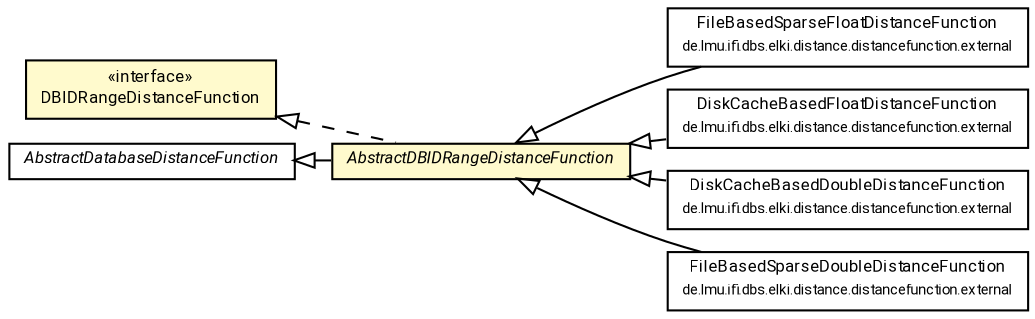#!/usr/local/bin/dot
#
# Class diagram 
# Generated by UMLGraph version R5_7_2-60-g0e99a6 (http://www.spinellis.gr/umlgraph/)
#

digraph G {
	graph [fontnames="svg"]
	edge [fontname="Roboto",fontsize=7,labelfontname="Roboto",labelfontsize=7,color="black"];
	node [fontname="Roboto",fontcolor="black",fontsize=8,shape=plaintext,margin=0,width=0,height=0];
	nodesep=0.15;
	ranksep=0.25;
	rankdir=LR;
	// de.lmu.ifi.dbs.elki.distance.distancefunction.DBIDRangeDistanceFunction
	c937614 [label=<<table title="de.lmu.ifi.dbs.elki.distance.distancefunction.DBIDRangeDistanceFunction" border="0" cellborder="1" cellspacing="0" cellpadding="2" bgcolor="LemonChiffon" href="DBIDRangeDistanceFunction.html" target="_parent">
		<tr><td><table border="0" cellspacing="0" cellpadding="1">
		<tr><td align="center" balign="center"> &#171;interface&#187; </td></tr>
		<tr><td align="center" balign="center"> <font face="Roboto">DBIDRangeDistanceFunction</font> </td></tr>
		</table></td></tr>
		</table>>, URL="DBIDRangeDistanceFunction.html"];
	// de.lmu.ifi.dbs.elki.distance.distancefunction.AbstractDBIDRangeDistanceFunction
	c938250 [label=<<table title="de.lmu.ifi.dbs.elki.distance.distancefunction.AbstractDBIDRangeDistanceFunction" border="0" cellborder="1" cellspacing="0" cellpadding="2" bgcolor="lemonChiffon" href="AbstractDBIDRangeDistanceFunction.html" target="_parent">
		<tr><td><table border="0" cellspacing="0" cellpadding="1">
		<tr><td align="center" balign="center"> <font face="Roboto"><i>AbstractDBIDRangeDistanceFunction</i></font> </td></tr>
		</table></td></tr>
		</table>>, URL="AbstractDBIDRangeDistanceFunction.html"];
	// de.lmu.ifi.dbs.elki.distance.distancefunction.AbstractDatabaseDistanceFunction<O>
	c938253 [label=<<table title="de.lmu.ifi.dbs.elki.distance.distancefunction.AbstractDatabaseDistanceFunction" border="0" cellborder="1" cellspacing="0" cellpadding="2" href="AbstractDatabaseDistanceFunction.html" target="_parent">
		<tr><td><table border="0" cellspacing="0" cellpadding="1">
		<tr><td align="center" balign="center"> <font face="Roboto"><i>AbstractDatabaseDistanceFunction</i></font> </td></tr>
		</table></td></tr>
		</table>>, URL="AbstractDatabaseDistanceFunction.html"];
	// de.lmu.ifi.dbs.elki.distance.distancefunction.external.FileBasedSparseFloatDistanceFunction
	c939192 [label=<<table title="de.lmu.ifi.dbs.elki.distance.distancefunction.external.FileBasedSparseFloatDistanceFunction" border="0" cellborder="1" cellspacing="0" cellpadding="2" href="external/FileBasedSparseFloatDistanceFunction.html" target="_parent">
		<tr><td><table border="0" cellspacing="0" cellpadding="1">
		<tr><td align="center" balign="center"> <font face="Roboto">FileBasedSparseFloatDistanceFunction</font> </td></tr>
		<tr><td align="center" balign="center"> <font face="Roboto" point-size="7.0">de.lmu.ifi.dbs.elki.distance.distancefunction.external</font> </td></tr>
		</table></td></tr>
		</table>>, URL="external/FileBasedSparseFloatDistanceFunction.html"];
	// de.lmu.ifi.dbs.elki.distance.distancefunction.external.DiskCacheBasedFloatDistanceFunction
	c939197 [label=<<table title="de.lmu.ifi.dbs.elki.distance.distancefunction.external.DiskCacheBasedFloatDistanceFunction" border="0" cellborder="1" cellspacing="0" cellpadding="2" href="external/DiskCacheBasedFloatDistanceFunction.html" target="_parent">
		<tr><td><table border="0" cellspacing="0" cellpadding="1">
		<tr><td align="center" balign="center"> <font face="Roboto">DiskCacheBasedFloatDistanceFunction</font> </td></tr>
		<tr><td align="center" balign="center"> <font face="Roboto" point-size="7.0">de.lmu.ifi.dbs.elki.distance.distancefunction.external</font> </td></tr>
		</table></td></tr>
		</table>>, URL="external/DiskCacheBasedFloatDistanceFunction.html"];
	// de.lmu.ifi.dbs.elki.distance.distancefunction.external.DiskCacheBasedDoubleDistanceFunction
	c939199 [label=<<table title="de.lmu.ifi.dbs.elki.distance.distancefunction.external.DiskCacheBasedDoubleDistanceFunction" border="0" cellborder="1" cellspacing="0" cellpadding="2" href="external/DiskCacheBasedDoubleDistanceFunction.html" target="_parent">
		<tr><td><table border="0" cellspacing="0" cellpadding="1">
		<tr><td align="center" balign="center"> <font face="Roboto">DiskCacheBasedDoubleDistanceFunction</font> </td></tr>
		<tr><td align="center" balign="center"> <font face="Roboto" point-size="7.0">de.lmu.ifi.dbs.elki.distance.distancefunction.external</font> </td></tr>
		</table></td></tr>
		</table>>, URL="external/DiskCacheBasedDoubleDistanceFunction.html"];
	// de.lmu.ifi.dbs.elki.distance.distancefunction.external.FileBasedSparseDoubleDistanceFunction
	c939201 [label=<<table title="de.lmu.ifi.dbs.elki.distance.distancefunction.external.FileBasedSparseDoubleDistanceFunction" border="0" cellborder="1" cellspacing="0" cellpadding="2" href="external/FileBasedSparseDoubleDistanceFunction.html" target="_parent">
		<tr><td><table border="0" cellspacing="0" cellpadding="1">
		<tr><td align="center" balign="center"> <font face="Roboto">FileBasedSparseDoubleDistanceFunction</font> </td></tr>
		<tr><td align="center" balign="center"> <font face="Roboto" point-size="7.0">de.lmu.ifi.dbs.elki.distance.distancefunction.external</font> </td></tr>
		</table></td></tr>
		</table>>, URL="external/FileBasedSparseDoubleDistanceFunction.html"];
	// de.lmu.ifi.dbs.elki.distance.distancefunction.AbstractDBIDRangeDistanceFunction extends de.lmu.ifi.dbs.elki.distance.distancefunction.AbstractDatabaseDistanceFunction<O>
	c938253 -> c938250 [arrowtail=empty,dir=back,weight=10];
	// de.lmu.ifi.dbs.elki.distance.distancefunction.AbstractDBIDRangeDistanceFunction implements de.lmu.ifi.dbs.elki.distance.distancefunction.DBIDRangeDistanceFunction
	c937614 -> c938250 [arrowtail=empty,style=dashed,dir=back,weight=9];
	// de.lmu.ifi.dbs.elki.distance.distancefunction.external.FileBasedSparseFloatDistanceFunction extends de.lmu.ifi.dbs.elki.distance.distancefunction.AbstractDBIDRangeDistanceFunction
	c938250 -> c939192 [arrowtail=empty,dir=back,weight=10];
	// de.lmu.ifi.dbs.elki.distance.distancefunction.external.DiskCacheBasedFloatDistanceFunction extends de.lmu.ifi.dbs.elki.distance.distancefunction.AbstractDBIDRangeDistanceFunction
	c938250 -> c939197 [arrowtail=empty,dir=back,weight=10];
	// de.lmu.ifi.dbs.elki.distance.distancefunction.external.DiskCacheBasedDoubleDistanceFunction extends de.lmu.ifi.dbs.elki.distance.distancefunction.AbstractDBIDRangeDistanceFunction
	c938250 -> c939199 [arrowtail=empty,dir=back,weight=10];
	// de.lmu.ifi.dbs.elki.distance.distancefunction.external.FileBasedSparseDoubleDistanceFunction extends de.lmu.ifi.dbs.elki.distance.distancefunction.AbstractDBIDRangeDistanceFunction
	c938250 -> c939201 [arrowtail=empty,dir=back,weight=10];
}

